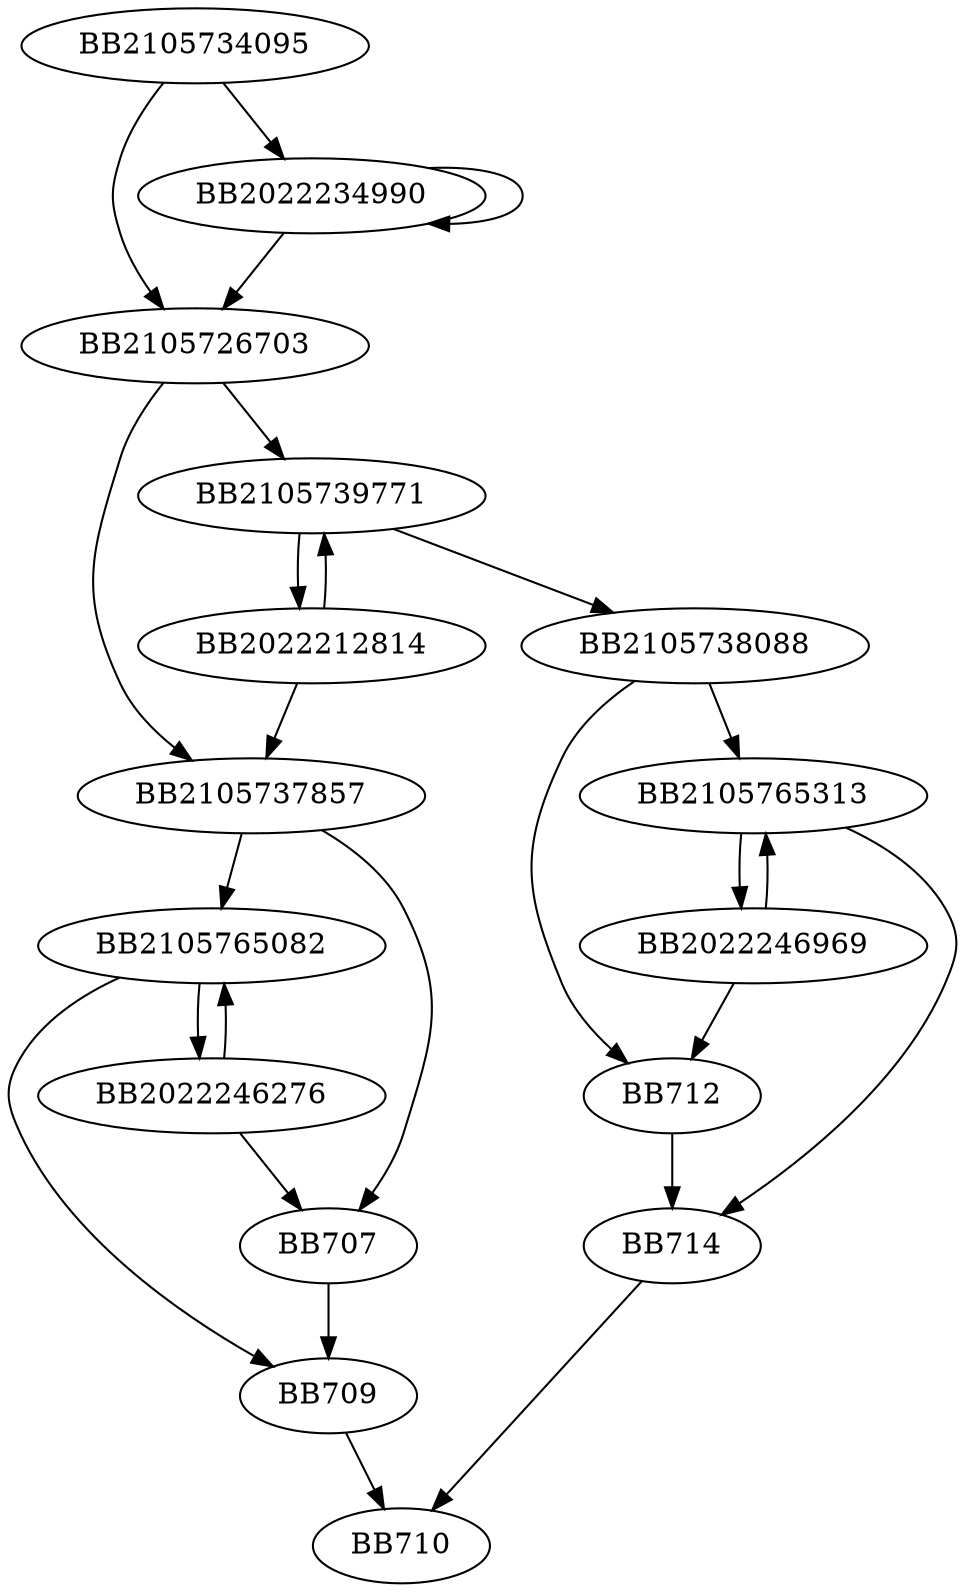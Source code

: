 digraph G{
	BB2105734095->BB2022234990;
	BB2105734095->BB2105726703;
	BB2022234990->BB2022234990;
	BB2022234990->BB2105726703;
	BB2105726703->BB2105737857;
	BB2105726703->BB2105739771;
	BB2105739771->BB2105738088;
	BB2105739771->BB2022212814;
	BB2022212814->BB2105737857;
	BB2022212814->BB2105739771;
	BB2105737857->BB2105765082;
	BB2105737857->BB707;
	BB2105765082->BB2022246276;
	BB2105765082->BB709;
	BB2022246276->BB2105765082;
	BB2022246276->BB707;
	BB707->BB709;
	BB709->BB710;
	BB2105738088->BB2105765313;
	BB2105738088->BB712;
	BB2105765313->BB2022246969;
	BB2105765313->BB714;
	BB2022246969->BB2105765313;
	BB2022246969->BB712;
	BB712->BB714;
	BB714->BB710;
}
